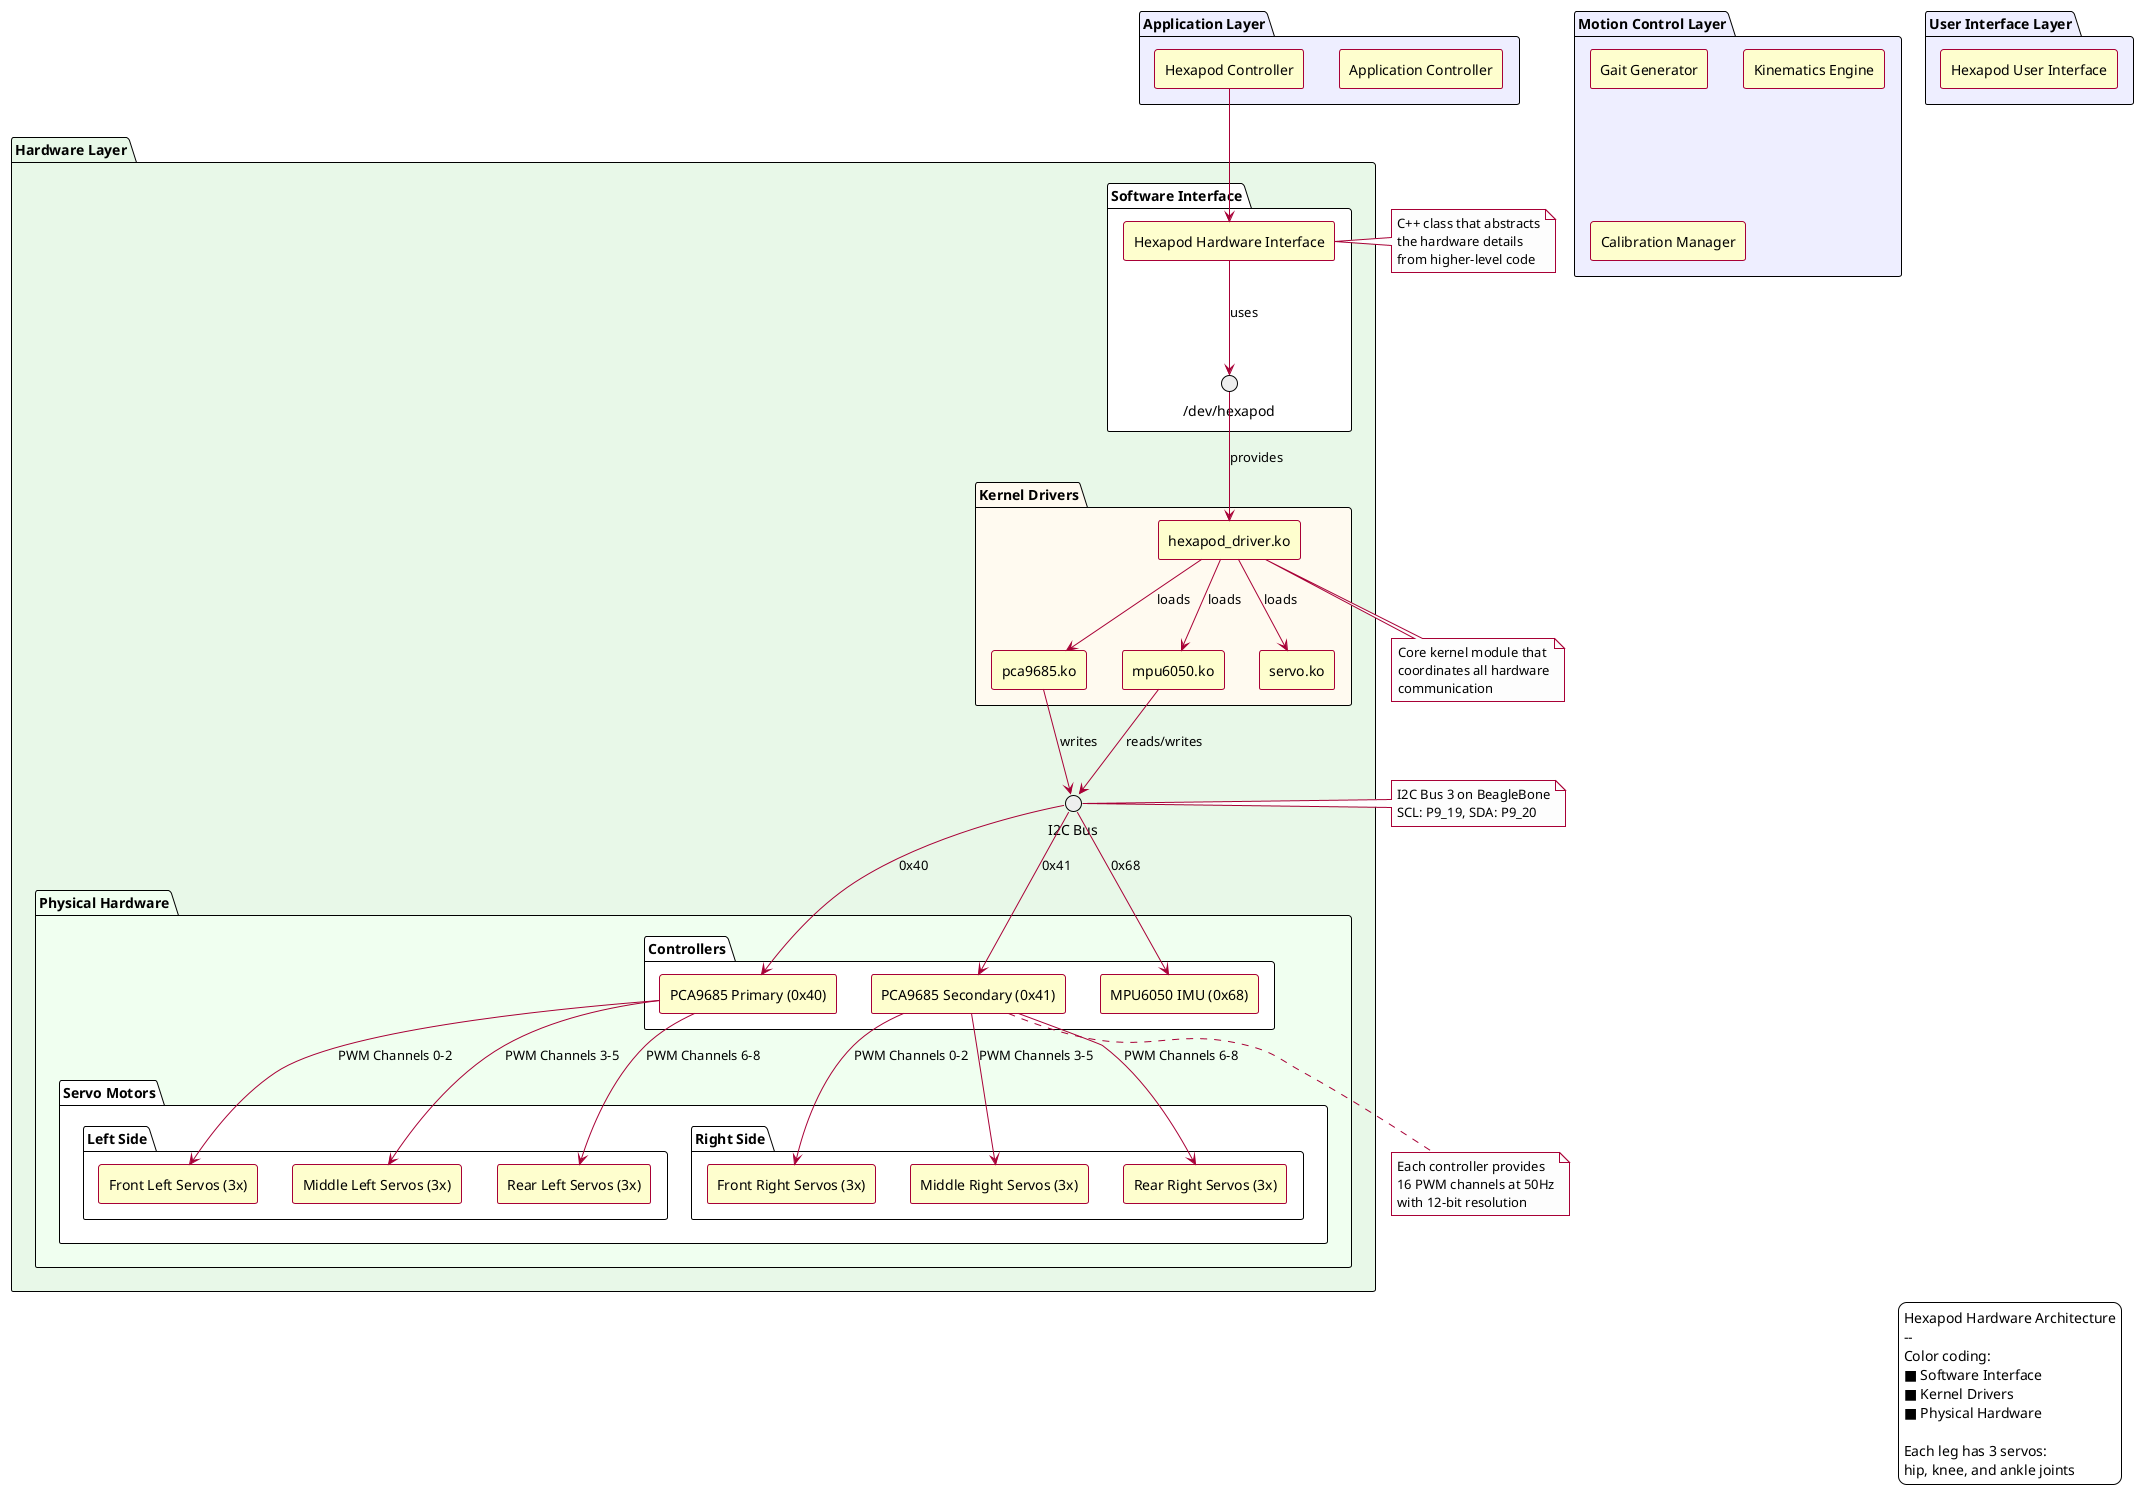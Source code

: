 @startuml Hexapod Component Diagram - Hardware Focus

!theme plain
skinparam {
    componentStyle rectangle
    componentBackgroundColor #FEFECE
    componentBorderColor #A80036
    DatabaseBackgroundColor #EEEEEE
    interfaceBackgroundColor #EEEEEE
    ArrowColor #A80036
    NoteBorderColor #A80036
    NoteBorderThickness 1
    NoteBackgroundColor #FDFDFD
    defaultFontName Arial
    shadowing false
}

' Package definitions for other layers (simplified)
package "User Interface Layer" #EEEEFF {
    [Hexapod User Interface] as UI
}

package "Application Layer" #EEEEFF {
    [Application Controller] as App
    [Hexapod Controller] as Controller
}

package "Motion Control Layer" #EEEEFF {
    [Gait Generator] as Gait
    [Kinematics Engine] as Kinematics
    [Calibration Manager] as Calibration
}

' Hardware Layer - Enhanced and improved
package "Hardware Layer" #E8F8E8 {
    ' Software components
    package "Software Interface" #FFFFFF {
        [Hexapod Hardware Interface] as HexapodIF
        interface "/dev/hexapod" as DevNode
    }
    
    ' Kernel driver subsystem
    package "Kernel Drivers" #FFFAF0 {
        [hexapod_driver.ko] as MainDriver
        [pca9685.ko] as PWMDriver
        [mpu6050.ko] as IMUDriver
        [servo.ko] as ServoDriver
    }
    
    ' Physical hardware components
    package "Physical Hardware" #F0FFF0 {
        ' Controllers
        package "Controllers" #FFFFFF {
            [PCA9685 Primary (0x40)] as PWM1
            [PCA9685 Secondary (0x41)] as PWM2
            [MPU6050 IMU (0x68)] as IMU
        }
        
        ' Servo motors organized by leg
        package "Servo Motors" #FFFFFF {
            package "Left Side" {
                [Front Left Servos (3x)] as FL
                [Middle Left Servos (3x)] as ML
                [Rear Left Servos (3x)] as RL
            }
            package "Right Side" {
                [Front Right Servos (3x)] as FR
                [Middle Right Servos (3x)] as MR
                [Rear Right Servos (3x)] as RR
            }
        }
    }
    
    ' I2C Bus interface
    interface "I2C Bus" as I2CBus
}

' Connections between hardware components
' Application to driver interface
Controller --> HexapodIF
HexapodIF --> DevNode : uses
DevNode --> MainDriver : provides

' Driver hierarchy
MainDriver --> PWMDriver : loads
MainDriver --> IMUDriver : loads
MainDriver --> ServoDriver : loads

' I2C communications
PWMDriver --> I2CBus : writes
IMUDriver --> I2CBus : reads/writes

' Hardware connections
I2CBus --> PWM1 : 0x40
I2CBus --> PWM2 : 0x41
I2CBus --> IMU : 0x68

' PWM Controllers to servos
PWM1 --> FL : "PWM Channels 0-2"
PWM1 --> ML : "PWM Channels 3-5"
PWM1 --> RL : "PWM Channels 6-8"
PWM2 --> FR : "PWM Channels 0-2"
PWM2 --> MR : "PWM Channels 3-5"
PWM2 --> RR : "PWM Channels 6-8"

' Notes for clarity
note right of HexapodIF
  C++ class that abstracts
  the hardware details
  from higher-level code
end note

note bottom of MainDriver
  Core kernel module that
  coordinates all hardware
  communication
end note

note right of I2CBus
  I2C Bus 3 on BeagleBone
  SCL: P9_19, SDA: P9_20
end note

note bottom of PWM2
  Each controller provides
  16 PWM channels at 50Hz
  with 12-bit resolution
end note

' Legend
legend right
  Hexapod Hardware Architecture
  --
  Color coding:
  ■ Software Interface
  ■ Kernel Drivers
  ■ Physical Hardware  
  
  Each leg has 3 servos: 
  hip, knee, and ankle joints
endlegend

@enduml